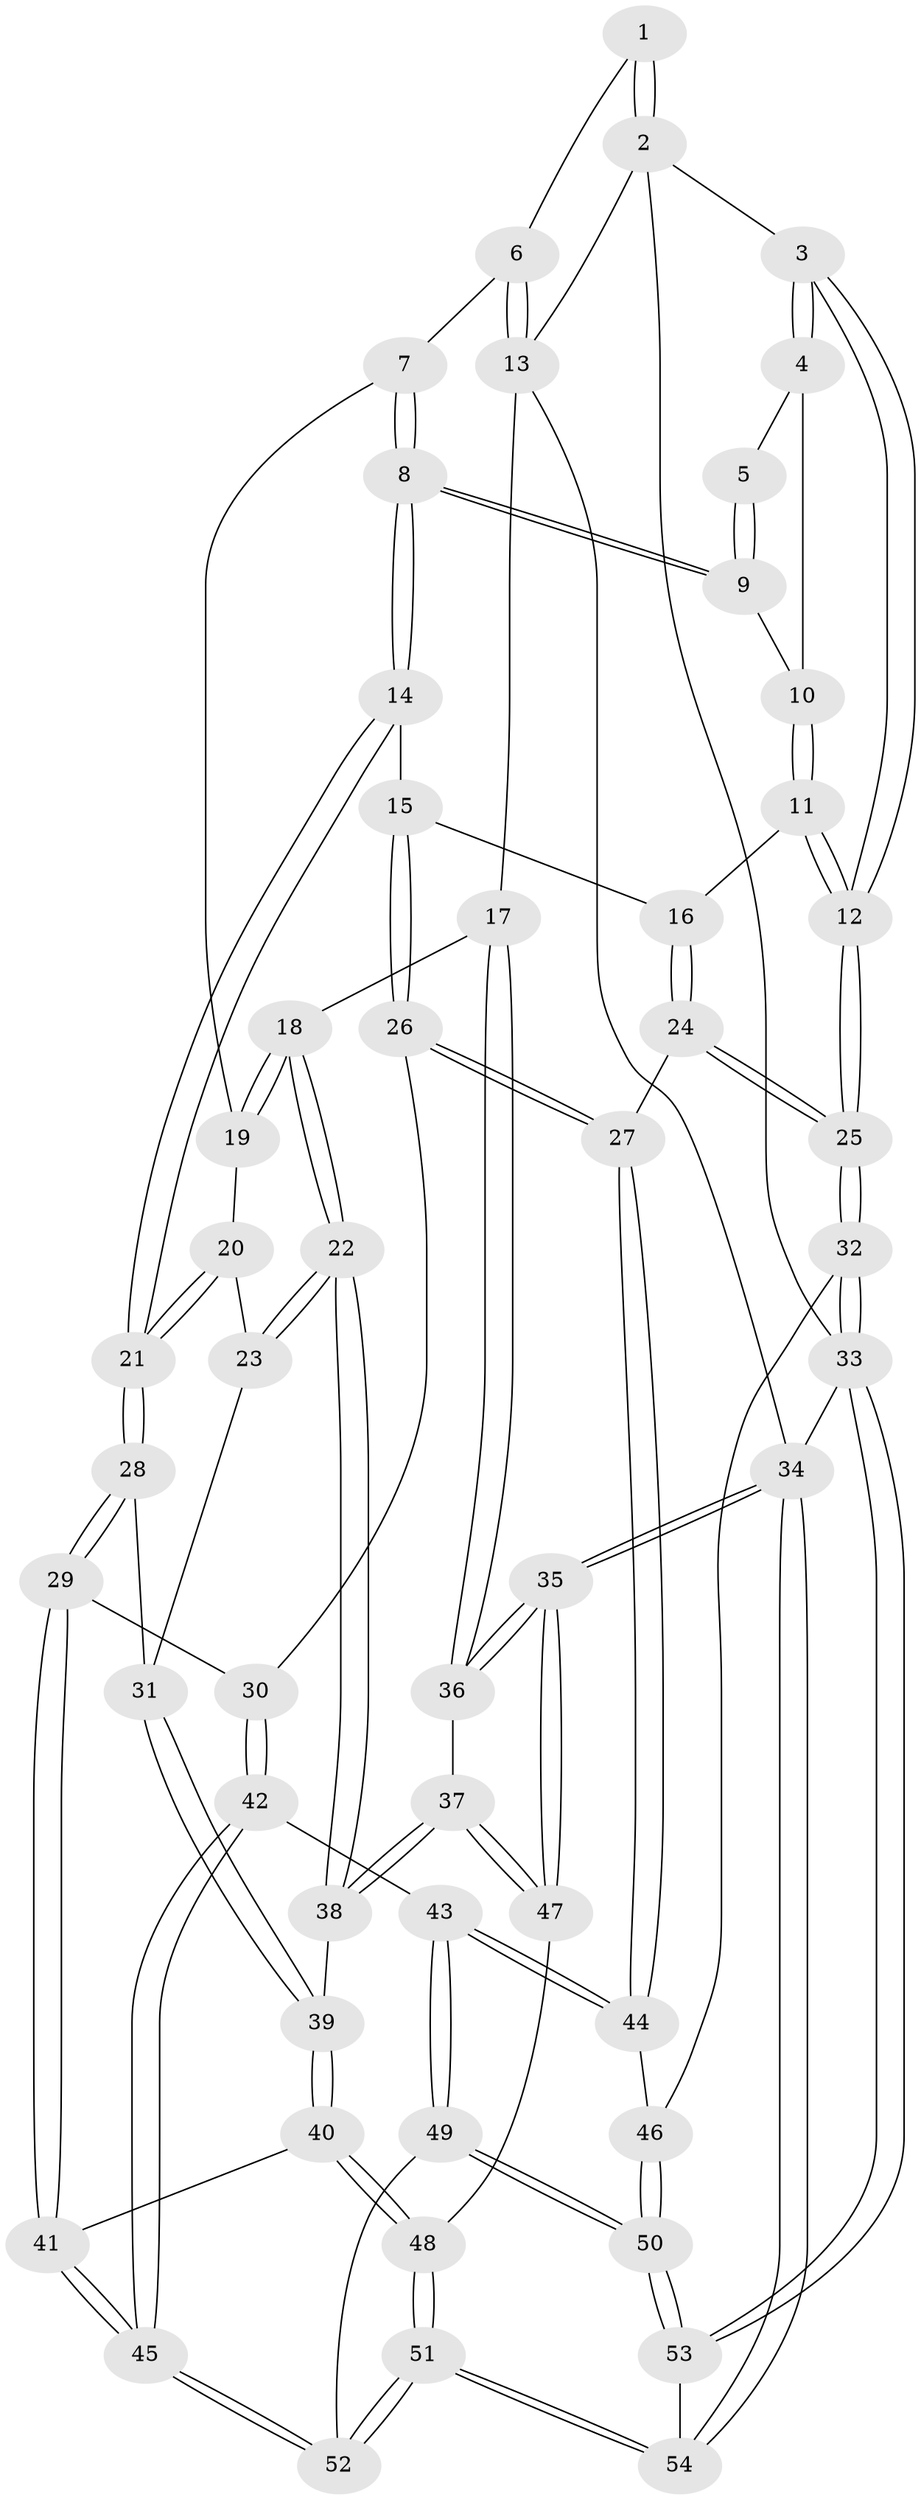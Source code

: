 // coarse degree distribution, {5: 0.4444444444444444, 3: 0.07407407407407407, 4: 0.37037037037037035, 6: 0.1111111111111111}
// Generated by graph-tools (version 1.1) at 2025/21/03/04/25 18:21:16]
// undirected, 54 vertices, 132 edges
graph export_dot {
graph [start="1"]
  node [color=gray90,style=filled];
  1 [pos="+0.4981894938401084+0"];
  2 [pos="+0+0"];
  3 [pos="+0+0"];
  4 [pos="+0.18704270004135676+0.08187690204726387"];
  5 [pos="+0.4074196891206534+0"];
  6 [pos="+0.768057349919829+0"];
  7 [pos="+0.6199716047156083+0.17832910575055122"];
  8 [pos="+0.39800153467739924+0.2842571060124393"];
  9 [pos="+0.3403277649468954+0.19889063711505836"];
  10 [pos="+0.26537716974743675+0.1894660028661309"];
  11 [pos="+0.15748569406650678+0.27207447565012344"];
  12 [pos="+0+0.03530217748413166"];
  13 [pos="+1+0"];
  14 [pos="+0.391803287973125+0.3203682637221775"];
  15 [pos="+0.33682785204843413+0.36251563475908466"];
  16 [pos="+0.18559944755110494+0.3471767857139606"];
  17 [pos="+1+0"];
  18 [pos="+0.8215152488798544+0.4146417818630651"];
  19 [pos="+0.6397054042334104+0.29276334351890737"];
  20 [pos="+0.6087414554595466+0.359135437809831"];
  21 [pos="+0.4913158271333928+0.4241091077358109"];
  22 [pos="+0.804080277606967+0.49862927846054583"];
  23 [pos="+0.6444254520782431+0.43313066012583235"];
  24 [pos="+0.10665285814049122+0.4934808755656302"];
  25 [pos="+0+0.47545964844858457"];
  26 [pos="+0.3016514277849389+0.5132123570291504"];
  27 [pos="+0.13351100144876057+0.514706853060772"];
  28 [pos="+0.49370180766485017+0.44579563485382356"];
  29 [pos="+0.4274136350982511+0.5433618765017365"];
  30 [pos="+0.32277235269141324+0.5360482304422048"];
  31 [pos="+0.578591671827507+0.5096413412243075"];
  32 [pos="+0+0.5318665409722036"];
  33 [pos="+0+1"];
  34 [pos="+1+1"];
  35 [pos="+1+1"];
  36 [pos="+1+0.6200721894382716"];
  37 [pos="+0.9190046915690568+0.6461891886284272"];
  38 [pos="+0.8050754463576655+0.5094708578898871"];
  39 [pos="+0.6194075349620924+0.5977485131288259"];
  40 [pos="+0.6046384759595652+0.6269807237372552"];
  41 [pos="+0.49940606922763997+0.6691750713659191"];
  42 [pos="+0.315904808413451+0.5891393363646602"];
  43 [pos="+0.21850767323581224+0.7335962893757375"];
  44 [pos="+0.14326358170756678+0.5578697006951099"];
  45 [pos="+0.44877477431786794+0.7534690770470229"];
  46 [pos="+0.0643208794943032+0.6923526425311677"];
  47 [pos="+0.8277468770890106+0.786643546887874"];
  48 [pos="+0.7631903855930507+0.8296723369050742"];
  49 [pos="+0.2181339723265428+0.802322139086197"];
  50 [pos="+0.18127084605021546+0.8394919325370707"];
  51 [pos="+0.6328842215867226+1"];
  52 [pos="+0.4413340239270857+0.7761960788549344"];
  53 [pos="+0+1"];
  54 [pos="+0.6296605754687837+1"];
  1 -- 2;
  1 -- 2;
  1 -- 6;
  2 -- 3;
  2 -- 13;
  2 -- 33;
  3 -- 4;
  3 -- 4;
  3 -- 12;
  3 -- 12;
  4 -- 5;
  4 -- 10;
  5 -- 9;
  5 -- 9;
  6 -- 7;
  6 -- 13;
  6 -- 13;
  7 -- 8;
  7 -- 8;
  7 -- 19;
  8 -- 9;
  8 -- 9;
  8 -- 14;
  8 -- 14;
  9 -- 10;
  10 -- 11;
  10 -- 11;
  11 -- 12;
  11 -- 12;
  11 -- 16;
  12 -- 25;
  12 -- 25;
  13 -- 17;
  13 -- 34;
  14 -- 15;
  14 -- 21;
  14 -- 21;
  15 -- 16;
  15 -- 26;
  15 -- 26;
  16 -- 24;
  16 -- 24;
  17 -- 18;
  17 -- 36;
  17 -- 36;
  18 -- 19;
  18 -- 19;
  18 -- 22;
  18 -- 22;
  19 -- 20;
  20 -- 21;
  20 -- 21;
  20 -- 23;
  21 -- 28;
  21 -- 28;
  22 -- 23;
  22 -- 23;
  22 -- 38;
  22 -- 38;
  23 -- 31;
  24 -- 25;
  24 -- 25;
  24 -- 27;
  25 -- 32;
  25 -- 32;
  26 -- 27;
  26 -- 27;
  26 -- 30;
  27 -- 44;
  27 -- 44;
  28 -- 29;
  28 -- 29;
  28 -- 31;
  29 -- 30;
  29 -- 41;
  29 -- 41;
  30 -- 42;
  30 -- 42;
  31 -- 39;
  31 -- 39;
  32 -- 33;
  32 -- 33;
  32 -- 46;
  33 -- 53;
  33 -- 53;
  33 -- 34;
  34 -- 35;
  34 -- 35;
  34 -- 54;
  34 -- 54;
  35 -- 36;
  35 -- 36;
  35 -- 47;
  35 -- 47;
  36 -- 37;
  37 -- 38;
  37 -- 38;
  37 -- 47;
  37 -- 47;
  38 -- 39;
  39 -- 40;
  39 -- 40;
  40 -- 41;
  40 -- 48;
  40 -- 48;
  41 -- 45;
  41 -- 45;
  42 -- 43;
  42 -- 45;
  42 -- 45;
  43 -- 44;
  43 -- 44;
  43 -- 49;
  43 -- 49;
  44 -- 46;
  45 -- 52;
  45 -- 52;
  46 -- 50;
  46 -- 50;
  47 -- 48;
  48 -- 51;
  48 -- 51;
  49 -- 50;
  49 -- 50;
  49 -- 52;
  50 -- 53;
  50 -- 53;
  51 -- 52;
  51 -- 52;
  51 -- 54;
  51 -- 54;
  53 -- 54;
}
